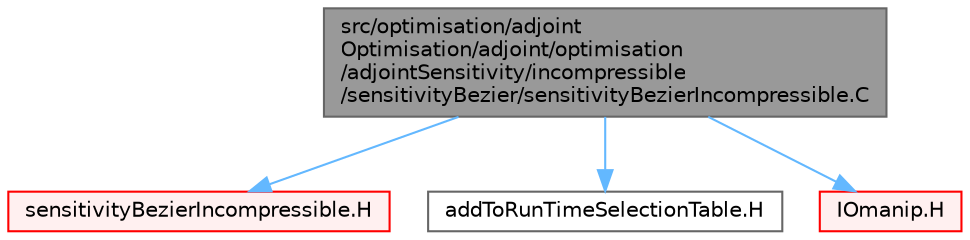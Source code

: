 digraph "src/optimisation/adjointOptimisation/adjoint/optimisation/adjointSensitivity/incompressible/sensitivityBezier/sensitivityBezierIncompressible.C"
{
 // LATEX_PDF_SIZE
  bgcolor="transparent";
  edge [fontname=Helvetica,fontsize=10,labelfontname=Helvetica,labelfontsize=10];
  node [fontname=Helvetica,fontsize=10,shape=box,height=0.2,width=0.4];
  Node1 [id="Node000001",label="src/optimisation/adjoint\lOptimisation/adjoint/optimisation\l/adjointSensitivity/incompressible\l/sensitivityBezier/sensitivityBezierIncompressible.C",height=0.2,width=0.4,color="gray40", fillcolor="grey60", style="filled", fontcolor="black",tooltip=" "];
  Node1 -> Node2 [id="edge1_Node000001_Node000002",color="steelblue1",style="solid",tooltip=" "];
  Node2 [id="Node000002",label="sensitivityBezierIncompressible.H",height=0.2,width=0.4,color="red", fillcolor="#FFF0F0", style="filled",URL="$sensitivityBezierIncompressible_8H.html",tooltip=" "];
  Node1 -> Node541 [id="edge2_Node000001_Node000541",color="steelblue1",style="solid",tooltip=" "];
  Node541 [id="Node000541",label="addToRunTimeSelectionTable.H",height=0.2,width=0.4,color="grey40", fillcolor="white", style="filled",URL="$addToRunTimeSelectionTable_8H.html",tooltip="Macros for easy insertion into run-time selection tables."];
  Node1 -> Node542 [id="edge3_Node000001_Node000542",color="steelblue1",style="solid",tooltip=" "];
  Node542 [id="Node000542",label="IOmanip.H",height=0.2,width=0.4,color="red", fillcolor="#FFF0F0", style="filled",URL="$IOmanip_8H.html",tooltip="Istream and Ostream manipulators taking arguments."];
}
